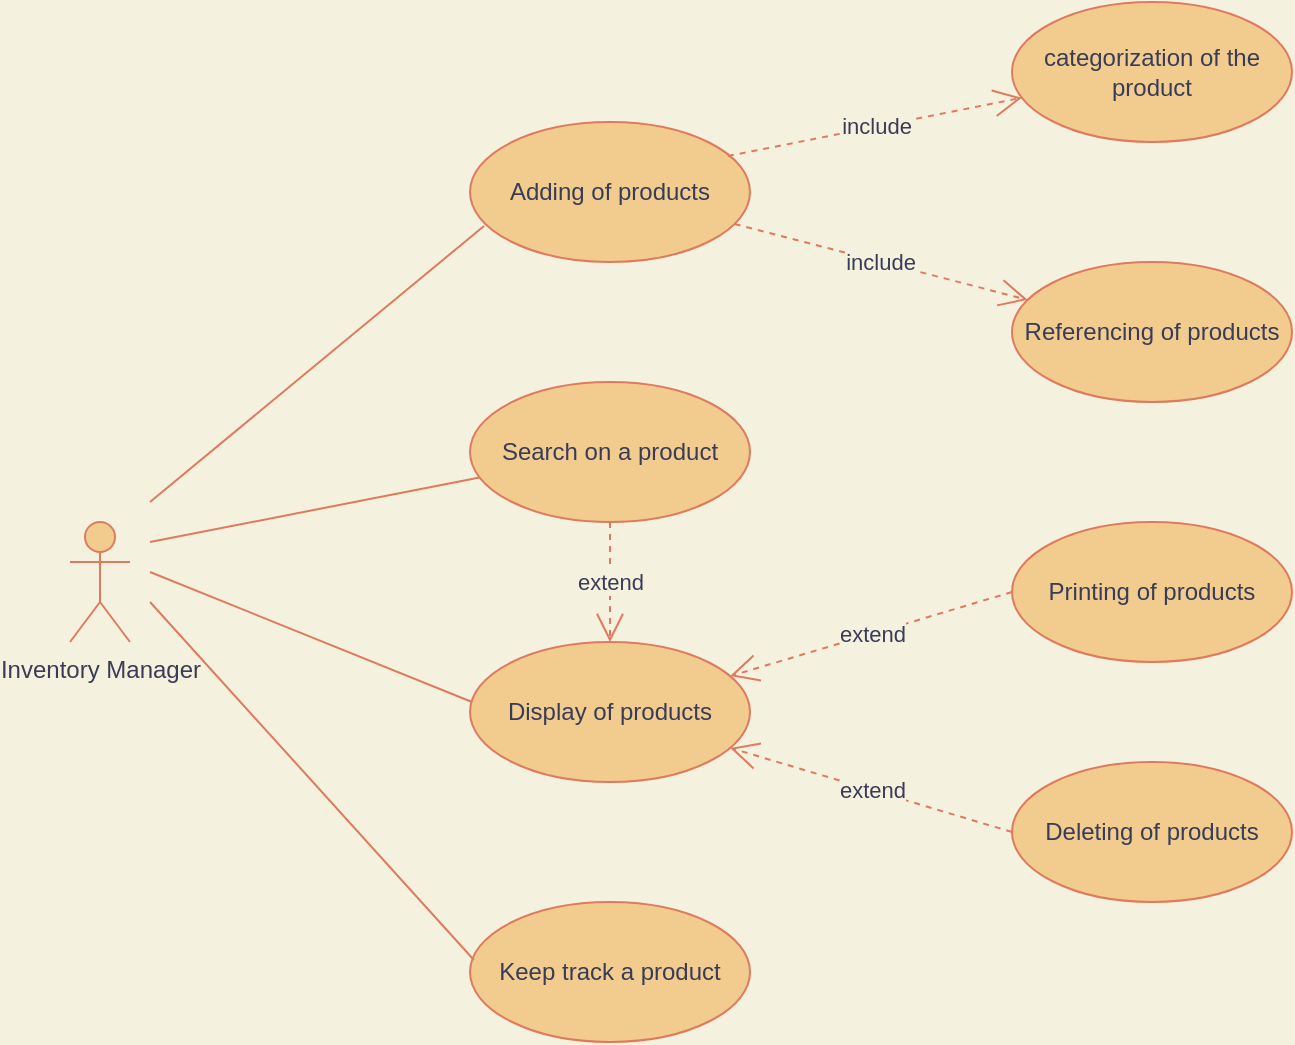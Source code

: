 <mxfile version="16.1.2" type="device" pages="3"><diagram id="FtNkM7_-wiNr7_fbTSz3" name="use case diagram"><mxGraphModel dx="868" dy="553" grid="1" gridSize="10" guides="1" tooltips="1" connect="1" arrows="1" fold="1" page="1" pageScale="1" pageWidth="827" pageHeight="1169" background="#F4F1DE" math="0" shadow="0"><root><mxCell id="0"/><mxCell id="1" parent="0"/><mxCell id="A4-r8GAzJxkTFu7cRiwr-1" value="Inventory Manager" style="shape=umlActor;verticalLabelPosition=bottom;verticalAlign=top;html=1;fillColor=#F2CC8F;strokeColor=#E07A5F;fontColor=#393C56;" parent="1" vertex="1"><mxGeometry x="108" y="585" width="30" height="60" as="geometry"/></mxCell><mxCell id="A4-r8GAzJxkTFu7cRiwr-2" value="Display of products" style="ellipse;whiteSpace=wrap;html=1;fillColor=#F2CC8F;strokeColor=#E07A5F;fontColor=#393C56;" parent="1" vertex="1"><mxGeometry x="308" y="645" width="140" height="70" as="geometry"/></mxCell><mxCell id="A4-r8GAzJxkTFu7cRiwr-3" value="Adding of products" style="ellipse;whiteSpace=wrap;html=1;fillColor=#F2CC8F;strokeColor=#E07A5F;fontColor=#393C56;" parent="1" vertex="1"><mxGeometry x="308" y="385" width="140" height="70" as="geometry"/></mxCell><mxCell id="A4-r8GAzJxkTFu7cRiwr-4" value="Printing of products" style="ellipse;whiteSpace=wrap;html=1;fillColor=#F2CC8F;strokeColor=#E07A5F;fontColor=#393C56;" parent="1" vertex="1"><mxGeometry x="579" y="585" width="140" height="70" as="geometry"/></mxCell><mxCell id="A4-r8GAzJxkTFu7cRiwr-5" value="Referencing of products" style="ellipse;whiteSpace=wrap;html=1;fillColor=#F2CC8F;strokeColor=#E07A5F;fontColor=#393C56;" parent="1" vertex="1"><mxGeometry x="579" y="455" width="140" height="70" as="geometry"/></mxCell><mxCell id="A4-r8GAzJxkTFu7cRiwr-6" value="Deleting of products" style="ellipse;whiteSpace=wrap;html=1;fillColor=#F2CC8F;strokeColor=#E07A5F;fontColor=#393C56;" parent="1" vertex="1"><mxGeometry x="579" y="705" width="140" height="70" as="geometry"/></mxCell><mxCell id="A4-r8GAzJxkTFu7cRiwr-7" value="" style="endArrow=none;html=1;rounded=0;labelBackgroundColor=#F4F1DE;strokeColor=#E07A5F;fontColor=#393C56;" parent="1" edge="1"><mxGeometry width="50" height="50" relative="1" as="geometry"><mxPoint x="148" y="610" as="sourcePoint"/><mxPoint x="309" y="675" as="targetPoint"/></mxGeometry></mxCell><mxCell id="A4-r8GAzJxkTFu7cRiwr-8" value="" style="endArrow=none;html=1;rounded=0;entryX=0.05;entryY=0.743;entryDx=0;entryDy=0;entryPerimeter=0;labelBackgroundColor=#F4F1DE;strokeColor=#E07A5F;fontColor=#393C56;" parent="1" target="A4-r8GAzJxkTFu7cRiwr-3" edge="1"><mxGeometry width="50" height="50" relative="1" as="geometry"><mxPoint x="148" y="575" as="sourcePoint"/><mxPoint x="198" y="585" as="targetPoint"/></mxGeometry></mxCell><mxCell id="A4-r8GAzJxkTFu7cRiwr-9" value="extend" style="endArrow=open;endSize=12;dashed=1;html=1;rounded=0;exitX=0;exitY=0.5;exitDx=0;exitDy=0;labelBackgroundColor=#F4F1DE;strokeColor=#E07A5F;fontColor=#393C56;" parent="1" source="A4-r8GAzJxkTFu7cRiwr-4" target="A4-r8GAzJxkTFu7cRiwr-2" edge="1"><mxGeometry width="160" relative="1" as="geometry"><mxPoint x="388" y="555" as="sourcePoint"/><mxPoint x="548" y="555" as="targetPoint"/></mxGeometry></mxCell><mxCell id="A4-r8GAzJxkTFu7cRiwr-10" value="extend" style="endArrow=open;endSize=12;dashed=1;html=1;rounded=0;exitX=0;exitY=0.5;exitDx=0;exitDy=0;labelBackgroundColor=#F4F1DE;strokeColor=#E07A5F;fontColor=#393C56;" parent="1" source="A4-r8GAzJxkTFu7cRiwr-6" target="A4-r8GAzJxkTFu7cRiwr-2" edge="1"><mxGeometry width="160" relative="1" as="geometry"><mxPoint x="388" y="555" as="sourcePoint"/><mxPoint x="548" y="555" as="targetPoint"/></mxGeometry></mxCell><mxCell id="A4-r8GAzJxkTFu7cRiwr-11" value="include" style="endArrow=open;endSize=12;dashed=1;html=1;rounded=0;labelBackgroundColor=#F4F1DE;strokeColor=#E07A5F;fontColor=#393C56;" parent="1" source="A4-r8GAzJxkTFu7cRiwr-3" target="A4-r8GAzJxkTFu7cRiwr-5" edge="1"><mxGeometry width="160" relative="1" as="geometry"><mxPoint x="388" y="555" as="sourcePoint"/><mxPoint x="548" y="555" as="targetPoint"/></mxGeometry></mxCell><mxCell id="A4-r8GAzJxkTFu7cRiwr-12" value="Keep track a product" style="ellipse;whiteSpace=wrap;html=1;fillColor=#F2CC8F;strokeColor=#E07A5F;fontColor=#393C56;" parent="1" vertex="1"><mxGeometry x="308" y="775" width="140" height="70" as="geometry"/></mxCell><mxCell id="A4-r8GAzJxkTFu7cRiwr-13" value="" style="endArrow=none;html=1;rounded=0;exitX=0.014;exitY=0.414;exitDx=0;exitDy=0;exitPerimeter=0;labelBackgroundColor=#F4F1DE;strokeColor=#E07A5F;fontColor=#393C56;" parent="1" source="A4-r8GAzJxkTFu7cRiwr-12" edge="1"><mxGeometry width="50" height="50" relative="1" as="geometry"><mxPoint x="448" y="835" as="sourcePoint"/><mxPoint x="148" y="625" as="targetPoint"/></mxGeometry></mxCell><mxCell id="A4-r8GAzJxkTFu7cRiwr-14" value="Search on a product" style="ellipse;whiteSpace=wrap;html=1;fillColor=#F2CC8F;strokeColor=#E07A5F;fontColor=#393C56;" parent="1" vertex="1"><mxGeometry x="308" y="515" width="140" height="70" as="geometry"/></mxCell><mxCell id="A4-r8GAzJxkTFu7cRiwr-15" value="" style="endArrow=none;html=1;rounded=0;labelBackgroundColor=#F4F1DE;strokeColor=#E07A5F;fontColor=#393C56;" parent="1" target="A4-r8GAzJxkTFu7cRiwr-14" edge="1"><mxGeometry width="50" height="50" relative="1" as="geometry"><mxPoint x="148" y="595" as="sourcePoint"/><mxPoint x="308" y="495" as="targetPoint"/></mxGeometry></mxCell><mxCell id="A4-r8GAzJxkTFu7cRiwr-16" value="categorization of the product" style="ellipse;whiteSpace=wrap;html=1;fillColor=#F2CC8F;strokeColor=#E07A5F;fontColor=#393C56;" parent="1" vertex="1"><mxGeometry x="579" y="325" width="140" height="70" as="geometry"/></mxCell><mxCell id="A4-r8GAzJxkTFu7cRiwr-17" value="include" style="endArrow=open;endSize=12;dashed=1;html=1;rounded=0;exitX=0.921;exitY=0.243;exitDx=0;exitDy=0;exitPerimeter=0;labelBackgroundColor=#F4F1DE;strokeColor=#E07A5F;fontColor=#393C56;" parent="1" source="A4-r8GAzJxkTFu7cRiwr-3" target="A4-r8GAzJxkTFu7cRiwr-16" edge="1"><mxGeometry width="160" relative="1" as="geometry"><mxPoint x="349" y="425" as="sourcePoint"/><mxPoint x="509" y="425" as="targetPoint"/></mxGeometry></mxCell><mxCell id="A4-r8GAzJxkTFu7cRiwr-18" value="extend" style="endArrow=open;endSize=12;dashed=1;html=1;rounded=0;exitX=0.5;exitY=1;exitDx=0;exitDy=0;entryX=0.5;entryY=0;entryDx=0;entryDy=0;labelBackgroundColor=#F4F1DE;strokeColor=#E07A5F;fontColor=#393C56;" parent="1" source="A4-r8GAzJxkTFu7cRiwr-14" target="A4-r8GAzJxkTFu7cRiwr-2" edge="1"><mxGeometry width="160" relative="1" as="geometry"><mxPoint x="339" y="575" as="sourcePoint"/><mxPoint x="469" y="605" as="targetPoint"/></mxGeometry></mxCell></root></mxGraphModel></diagram><diagram id="DI9ErbQKiFSH4gWKCkXB" name="class diagram"><mxGraphModel dx="868" dy="482" grid="1" gridSize="10" guides="1" tooltips="1" connect="1" arrows="1" fold="1" page="1" pageScale="1" pageWidth="827" pageHeight="1169" background="#F4F1DE" math="0" shadow="0"><root><mxCell id="Tb-ZMEnGI2CXpFGKXx5S-0"/><mxCell id="Tb-ZMEnGI2CXpFGKXx5S-1" parent="Tb-ZMEnGI2CXpFGKXx5S-0"/><mxCell id="Tb-ZMEnGI2CXpFGKXx5S-32" value="Manager" style="html=1;overflow=block;blockSpacing=1;swimlane;childLayout=stackLayout;horizontal=1;horizontalStack=0;resizeParent=1;resizeParentMax=0;resizeLast=0;collapsible=0;fontStyle=0;marginBottom=0;swimlaneFillColor=#ffffff;startSize=25;whiteSpace=wrap;fontSize=13;fontColor=#393C56;align=left;spacing=0;strokeOpacity=100;rounded=1;absoluteArcSize=1;arcSize=7.5;fillColor=#F2CC8F;strokeWidth=1.5;strokeColor=#E07A5F;" vertex="1" parent="Tb-ZMEnGI2CXpFGKXx5S-1"><mxGeometry x="60" y="120" width="270" height="217.25" as="geometry"/></mxCell><mxCell id="Tb-ZMEnGI2CXpFGKXx5S-33" value="Name:string&#10;" style="part=1;html=1;resizeHeight=0;strokeColor=none;fillColor=none;align=left;verticalAlign=middle;spacingLeft=4;spacingRight=4;overflow=hidden;rotatable=0;points=[[0,0.5],[1,0.5]];portConstraint=eastwest;swimlaneFillColor=#ffffff;strokeOpacity=100;whiteSpace=wrap;fontSize=13;fontColor=#393C56;" vertex="1" parent="Tb-ZMEnGI2CXpFGKXx5S-32"><mxGeometry y="25" width="270" height="87" as="geometry"/></mxCell><mxCell id="Tb-ZMEnGI2CXpFGKXx5S-34" value="" style="line;strokeWidth=1;fillColor=none;align=left;verticalAlign=middle;spacingTop=-1;spacingLeft=3;spacingRight=3;rotatable=0;labelPosition=right;points=[];portConstraint=eastwest;labelBackgroundColor=#F4F1DE;strokeColor=#E07A5F;fontColor=#393C56;" vertex="1" parent="Tb-ZMEnGI2CXpFGKXx5S-32"><mxGeometry y="112" width="270" height="8" as="geometry"/></mxCell><mxCell id="Tb-ZMEnGI2CXpFGKXx5S-35" value="&lt;div style=&quot;display: flex; justify-content: center; text-align: center; align-items: baseline; font-size: 0; line-height: 1.25;margin-top: -2px;&quot;&gt;&lt;span&gt;&lt;span style=&quot;font-size:14.3px;color:#000000;font-family: Arimo;&quot;&gt;Add a product&lt;/span&gt;&lt;span style=&quot;font-size:13px;color:#000000;&quot;&gt;()&#10;Register a product sold()&#10;Display a product()&#10;Search on a product()&#10;Keep track a product()&lt;/span&gt;&lt;/span&gt;&lt;/div&gt;" style="part=1;html=1;resizeHeight=0;strokeColor=none;fillColor=none;align=left;verticalAlign=middle;spacingLeft=4;spacingRight=4;overflow=hidden;rotatable=0;points=[[0,0.5],[1,0.5]];portConstraint=eastwest;swimlaneFillColor=#ffffff;strokeOpacity=100;whiteSpace=wrap;fontSize=14.3;fontFamily=Arimo;fontColor=#393C56;" vertex="1" parent="Tb-ZMEnGI2CXpFGKXx5S-32"><mxGeometry y="120" width="270" height="97.25" as="geometry"/></mxCell><mxCell id="Tb-ZMEnGI2CXpFGKXx5S-36" value="Product" style="html=1;overflow=block;blockSpacing=1;swimlane;childLayout=stackLayout;horizontal=1;horizontalStack=0;resizeParent=1;resizeParentMax=0;resizeLast=0;collapsible=0;fontStyle=0;marginBottom=0;swimlaneFillColor=#ffffff;startSize=25;whiteSpace=wrap;fontSize=13;fontColor=#393C56;align=left;spacing=0;strokeOpacity=100;rounded=1;absoluteArcSize=1;arcSize=7.5;fillColor=#F2CC8F;strokeWidth=1.5;strokeColor=#E07A5F;" vertex="1" parent="Tb-ZMEnGI2CXpFGKXx5S-1"><mxGeometry x="60" y="461" width="270" height="185.25" as="geometry"/></mxCell><mxCell id="Tb-ZMEnGI2CXpFGKXx5S-37" value="Reference:string&#10;Name:string&#10;Quantity:integer&#10;Prix:float" style="part=1;html=1;resizeHeight=0;strokeColor=none;fillColor=none;align=left;verticalAlign=middle;spacingLeft=4;spacingRight=4;overflow=hidden;rotatable=0;points=[[0,0.5],[1,0.5]];portConstraint=eastwest;swimlaneFillColor=#ffffff;strokeOpacity=100;whiteSpace=wrap;fontSize=13;fontColor=#393C56;" vertex="1" parent="Tb-ZMEnGI2CXpFGKXx5S-36"><mxGeometry y="25" width="270" height="71" as="geometry"/></mxCell><mxCell id="Tb-ZMEnGI2CXpFGKXx5S-38" value="" style="line;strokeWidth=1;fillColor=none;align=left;verticalAlign=middle;spacingTop=-1;spacingLeft=3;spacingRight=3;rotatable=0;labelPosition=right;points=[];portConstraint=eastwest;labelBackgroundColor=#F4F1DE;strokeColor=#E07A5F;fontColor=#393C56;" vertex="1" parent="Tb-ZMEnGI2CXpFGKXx5S-36"><mxGeometry y="96" width="270" height="8" as="geometry"/></mxCell><mxCell id="Tb-ZMEnGI2CXpFGKXx5S-39" value="" style="part=1;html=1;resizeHeight=0;strokeColor=none;fillColor=none;align=left;verticalAlign=middle;spacingLeft=4;spacingRight=4;overflow=hidden;rotatable=0;points=[[0,0.5],[1,0.5]];portConstraint=eastwest;swimlaneFillColor=#ffffff;strokeOpacity=100;whiteSpace=wrap;fontSize=13;fontColor=#393C56;" vertex="1" parent="Tb-ZMEnGI2CXpFGKXx5S-36"><mxGeometry y="104" width="270" height="81.25" as="geometry"/></mxCell><mxCell id="Tb-ZMEnGI2CXpFGKXx5S-40" value="Category" style="html=1;overflow=block;blockSpacing=1;swimlane;childLayout=stackLayout;horizontal=1;horizontalStack=0;resizeParent=1;resizeParentMax=0;resizeLast=0;collapsible=0;fontStyle=0;marginBottom=0;swimlaneFillColor=#ffffff;startSize=25;whiteSpace=wrap;fontSize=13;fontColor=#393C56;align=left;spacing=0;strokeOpacity=100;rounded=1;absoluteArcSize=1;arcSize=7.5;fillColor=#F2CC8F;strokeWidth=1.5;strokeColor=#E07A5F;" vertex="1" parent="Tb-ZMEnGI2CXpFGKXx5S-1"><mxGeometry x="540" y="468" width="270" height="153.25" as="geometry"/></mxCell><mxCell id="Tb-ZMEnGI2CXpFGKXx5S-41" value="Name:string&#10;" style="part=1;html=1;resizeHeight=0;strokeColor=none;fillColor=none;align=left;verticalAlign=middle;spacingLeft=4;spacingRight=4;overflow=hidden;rotatable=0;points=[[0,0.5],[1,0.5]];portConstraint=eastwest;swimlaneFillColor=#ffffff;strokeOpacity=100;whiteSpace=wrap;fontSize=13;fontColor=#393C56;" vertex="1" parent="Tb-ZMEnGI2CXpFGKXx5S-40"><mxGeometry y="25" width="270" height="54" as="geometry"/></mxCell><mxCell id="Tb-ZMEnGI2CXpFGKXx5S-42" value="" style="line;strokeWidth=1;fillColor=none;align=left;verticalAlign=middle;spacingTop=-1;spacingLeft=3;spacingRight=3;rotatable=0;labelPosition=right;points=[];portConstraint=eastwest;labelBackgroundColor=#F4F1DE;strokeColor=#E07A5F;fontColor=#393C56;" vertex="1" parent="Tb-ZMEnGI2CXpFGKXx5S-40"><mxGeometry y="79" width="270" height="8" as="geometry"/></mxCell><mxCell id="Tb-ZMEnGI2CXpFGKXx5S-43" value="" style="part=1;html=1;resizeHeight=0;strokeColor=none;fillColor=none;align=left;verticalAlign=middle;spacingLeft=4;spacingRight=4;overflow=hidden;rotatable=0;points=[[0,0.5],[1,0.5]];portConstraint=eastwest;swimlaneFillColor=#ffffff;strokeOpacity=100;whiteSpace=wrap;fontSize=13;fontColor=#393C56;" vertex="1" parent="Tb-ZMEnGI2CXpFGKXx5S-40"><mxGeometry y="87" width="270" height="66.25" as="geometry"/></mxCell><UserObject label="1..1" lucidchartObjectId=".3KIvyvBFkUi" id="Tb-ZMEnGI2CXpFGKXx5S-45"><mxCell style="html=1;overflow=block;blockSpacing=1;whiteSpace=wrap;fontSize=13;fontColor=#393C56;spacing=0;strokeOpacity=0;fillOpacity=0;rounded=1;absoluteArcSize=1;arcSize=7.5;fillColor=#F2CC8F;strokeWidth=1.5;strokeColor=#E07A5F;" vertex="1" parent="Tb-ZMEnGI2CXpFGKXx5S-1"><mxGeometry x="264" y="492" width="180" height="45" as="geometry"/></mxCell></UserObject><UserObject label="0..*" lucidchartObjectId="s4KIPL4DjG-M" id="Tb-ZMEnGI2CXpFGKXx5S-46"><mxCell style="html=1;overflow=block;blockSpacing=1;whiteSpace=wrap;fontSize=13;fontColor=#393C56;spacing=0;strokeOpacity=0;fillOpacity=0;rounded=1;absoluteArcSize=1;arcSize=7.5;fillColor=#F2CC8F;strokeWidth=1.5;strokeColor=#E07A5F;" vertex="1" parent="Tb-ZMEnGI2CXpFGKXx5S-1"><mxGeometry x="420" y="492" width="180" height="45" as="geometry"/></mxCell></UserObject><mxCell id="WlMRYdFwsyH4uAuYnj08-0" value="" style="endArrow=none;html=1;rounded=1;sketch=0;fontColor=#393C56;strokeColor=#E07A5F;fillColor=#F2CC8F;curved=0;exitX=0.996;exitY=0.93;exitDx=0;exitDy=0;exitPerimeter=0;labelBackgroundColor=#F4F1DE;" edge="1" parent="Tb-ZMEnGI2CXpFGKXx5S-1"><mxGeometry width="50" height="50" relative="1" as="geometry"><mxPoint x="328.92" y="535.03" as="sourcePoint"/><mxPoint x="540" y="535" as="targetPoint"/></mxGeometry></mxCell><mxCell id="kqJgFl6lscTyPOJ67j9P-0" value="" style="endArrow=none;html=1;rounded=1;sketch=0;fontColor=#393C56;strokeColor=#E07A5F;fillColor=#F2CC8F;curved=0;" edge="1" parent="Tb-ZMEnGI2CXpFGKXx5S-1" source="Tb-ZMEnGI2CXpFGKXx5S-36" target="Tb-ZMEnGI2CXpFGKXx5S-35"><mxGeometry width="50" height="50" relative="1" as="geometry"><mxPoint x="190" y="430" as="sourcePoint"/><mxPoint x="240" y="380" as="targetPoint"/></mxGeometry></mxCell><UserObject label="0..*" lucidchartObjectId="s4KIPL4DjG-M" id="kqJgFl6lscTyPOJ67j9P-3"><mxCell style="html=1;overflow=block;blockSpacing=1;whiteSpace=wrap;fontSize=13;fontColor=#393C56;spacing=0;strokeOpacity=0;fillOpacity=0;rounded=1;absoluteArcSize=1;arcSize=7.5;fillColor=#F2CC8F;strokeWidth=1.5;strokeColor=#E07A5F;" vertex="1" parent="Tb-ZMEnGI2CXpFGKXx5S-1"><mxGeometry x="270" y="150" width="180" height="45" as="geometry"/></mxCell></UserObject><UserObject label="0..*" lucidchartObjectId="s4KIPL4DjG-M" id="kqJgFl6lscTyPOJ67j9P-4"><mxCell style="html=1;overflow=block;blockSpacing=1;whiteSpace=wrap;fontSize=13;fontColor=#393C56;spacing=0;strokeOpacity=0;fillOpacity=0;rounded=1;absoluteArcSize=1;arcSize=7.5;fillColor=#F2CC8F;strokeWidth=1.5;strokeColor=#E07A5F;" vertex="1" parent="Tb-ZMEnGI2CXpFGKXx5S-1"><mxGeometry x="130" y="330" width="180" height="45" as="geometry"/></mxCell></UserObject><UserObject label="1..1" lucidchartObjectId=".3KIvyvBFkUi" id="kqJgFl6lscTyPOJ67j9P-6"><mxCell style="html=1;overflow=block;blockSpacing=1;whiteSpace=wrap;fontSize=13;fontColor=#393C56;spacing=0;strokeOpacity=0;fillOpacity=0;rounded=1;absoluteArcSize=1;arcSize=7.5;fillColor=#F2CC8F;strokeWidth=1.5;strokeColor=#E07A5F;" vertex="1" parent="Tb-ZMEnGI2CXpFGKXx5S-1"><mxGeometry x="130" y="416" width="180" height="45" as="geometry"/></mxCell></UserObject><UserObject label="1..1" lucidchartObjectId=".3KIvyvBFkUi" id="kqJgFl6lscTyPOJ67j9P-7"><mxCell style="html=1;overflow=block;blockSpacing=1;whiteSpace=wrap;fontSize=13;fontColor=#393C56;spacing=0;strokeOpacity=0;fillOpacity=0;rounded=1;absoluteArcSize=1;arcSize=7.5;fillColor=#F2CC8F;strokeWidth=1.5;strokeColor=#E07A5F;" vertex="1" parent="Tb-ZMEnGI2CXpFGKXx5S-1"><mxGeometry x="610" y="423" width="180" height="45" as="geometry"/></mxCell></UserObject><mxCell id="kqJgFl6lscTyPOJ67j9P-8" value="" style="endArrow=none;html=1;rounded=1;sketch=0;fontColor=#393C56;strokeColor=#E07A5F;fillColor=#F2CC8F;curved=0;exitX=1;exitY=0.5;exitDx=0;exitDy=0;entryX=0.478;entryY=-0.007;entryDx=0;entryDy=0;entryPerimeter=0;" edge="1" parent="Tb-ZMEnGI2CXpFGKXx5S-1" source="Tb-ZMEnGI2CXpFGKXx5S-33" target="Tb-ZMEnGI2CXpFGKXx5S-40"><mxGeometry width="50" height="50" relative="1" as="geometry"><mxPoint x="370" y="350" as="sourcePoint"/><mxPoint x="420" y="300" as="targetPoint"/><Array as="points"><mxPoint x="669" y="189"/></Array></mxGeometry></mxCell></root></mxGraphModel></diagram><diagram id="VD57hULGppqGg2oktixX" name="sequence diagram"><mxGraphModel dx="868" dy="553" grid="1" gridSize="10" guides="1" tooltips="1" connect="1" arrows="1" fold="1" page="1" pageScale="1" pageWidth="827" pageHeight="1169" background="#F4F1DE" math="0" shadow="0"><root><mxCell id="c4d7ArULwu46ax03Jd7u-0"/><mxCell id="c4d7ArULwu46ax03Jd7u-1" parent="c4d7ArULwu46ax03Jd7u-0"/><mxCell id="c4d7ArULwu46ax03Jd7u-2" value="Database" style="shape=umlLifeline;perimeter=lifelinePerimeter;container=1;collapsible=0;recursiveResize=0;rounded=0;shadow=0;strokeWidth=1;fillColor=#F2CC8F;strokeColor=#E07A5F;fontColor=#393C56;" parent="c4d7ArULwu46ax03Jd7u-1" vertex="1"><mxGeometry x="660" y="143" width="100" height="2437" as="geometry"/></mxCell><mxCell id="c4d7ArULwu46ax03Jd7u-3" value="Check existence" style="edgeStyle=orthogonalEdgeStyle;html=1;align=left;spacingLeft=2;endArrow=block;rounded=0;entryX=1;entryY=0;labelBackgroundColor=#F4F1DE;strokeColor=#E07A5F;fontColor=#393C56;" parent="c4d7ArULwu46ax03Jd7u-2" edge="1"><mxGeometry relative="1" as="geometry"><mxPoint x="50" y="232" as="sourcePoint"/><Array as="points"><mxPoint x="80" y="232"/></Array><mxPoint x="55" y="252" as="targetPoint"/></mxGeometry></mxCell><mxCell id="c4d7ArULwu46ax03Jd7u-4" value="" style="html=1;points=[];perimeter=orthogonalPerimeter;fillColor=#F2CC8F;strokeColor=#E07A5F;fontColor=#393C56;" parent="c4d7ArULwu46ax03Jd7u-2" vertex="1"><mxGeometry x="45" y="217" width="10" height="277" as="geometry"/></mxCell><mxCell id="c4d7ArULwu46ax03Jd7u-5" value="Search" style="edgeStyle=orthogonalEdgeStyle;html=1;align=left;spacingLeft=2;endArrow=block;rounded=0;entryX=1;entryY=0;labelBackgroundColor=#F4F1DE;strokeColor=#E07A5F;fontColor=#393C56;" parent="c4d7ArULwu46ax03Jd7u-2" edge="1"><mxGeometry relative="1" as="geometry"><mxPoint x="50" y="889" as="sourcePoint"/><Array as="points"><mxPoint x="80" y="889"/></Array><mxPoint x="55" y="909" as="targetPoint"/></mxGeometry></mxCell><mxCell id="c4d7ArULwu46ax03Jd7u-6" value="" style="edgeStyle=orthogonalEdgeStyle;rounded=0;orthogonalLoop=1;jettySize=auto;html=1;labelBackgroundColor=#F4F1DE;strokeColor=#E07A5F;fontColor=#393C56;" parent="c4d7ArULwu46ax03Jd7u-1" source="c4d7ArULwu46ax03Jd7u-7" target="c4d7ArULwu46ax03Jd7u-17" edge="1"><mxGeometry relative="1" as="geometry"/></mxCell><mxCell id="c4d7ArULwu46ax03Jd7u-7" value="Manager" style="shape=umlActor;verticalLabelPosition=bottom;verticalAlign=top;html=1;outlineConnect=0;fillColor=#F2CC8F;strokeColor=#E07A5F;fontColor=#393C56;" parent="c4d7ArULwu46ax03Jd7u-1" vertex="1"><mxGeometry x="30" y="113" width="30" height="60" as="geometry"/></mxCell><mxCell id="c4d7ArULwu46ax03Jd7u-8" value="System" style="shape=umlLifeline;perimeter=lifelinePerimeter;container=1;collapsible=0;recursiveResize=0;rounded=0;shadow=0;strokeWidth=1;fillColor=#F2CC8F;strokeColor=#E07A5F;fontColor=#393C56;" parent="c4d7ArULwu46ax03Jd7u-1" vertex="1"><mxGeometry x="310" y="143" width="100" height="2437" as="geometry"/></mxCell><mxCell id="c4d7ArULwu46ax03Jd7u-9" value="" style="html=1;points=[];perimeter=orthogonalPerimeter;fillColor=#F2CC8F;strokeColor=#E07A5F;fontColor=#393C56;" parent="c4d7ArULwu46ax03Jd7u-8" vertex="1"><mxGeometry x="44.5" y="111" width="10" height="412" as="geometry"/></mxCell><mxCell id="c4d7ArULwu46ax03Jd7u-10" value="Send product reference" style="html=1;verticalAlign=bottom;endArrow=block;rounded=0;labelBackgroundColor=#F4F1DE;strokeColor=#E07A5F;fontColor=#393C56;" parent="c4d7ArULwu46ax03Jd7u-8" edge="1"><mxGeometry width="80" relative="1" as="geometry"><mxPoint x="55" y="859" as="sourcePoint"/><mxPoint x="395" y="859" as="targetPoint"/></mxGeometry></mxCell><mxCell id="c4d7ArULwu46ax03Jd7u-11" value="" style="endArrow=none;dashed=1;html=1;rounded=0;startArrow=none;labelBackgroundColor=#F4F1DE;strokeColor=#E07A5F;fontColor=#393C56;" parent="c4d7ArULwu46ax03Jd7u-1" source="c4d7ArULwu46ax03Jd7u-17" target="c4d7ArULwu46ax03Jd7u-7" edge="1"><mxGeometry width="50" height="50" relative="1" as="geometry"><mxPoint x="45" y="1295" as="sourcePoint"/><mxPoint x="140" y="373" as="targetPoint"/></mxGeometry></mxCell><mxCell id="c4d7ArULwu46ax03Jd7u-12" value="Open the system" style="html=1;verticalAlign=bottom;endArrow=block;rounded=0;entryX=-0.15;entryY=0.002;entryDx=0;entryDy=0;entryPerimeter=0;labelBackgroundColor=#F4F1DE;strokeColor=#E07A5F;fontColor=#393C56;" parent="c4d7ArULwu46ax03Jd7u-1" target="c4d7ArULwu46ax03Jd7u-9" edge="1"><mxGeometry width="80" relative="1" as="geometry"><mxPoint x="50" y="256" as="sourcePoint"/><mxPoint x="350" y="256" as="targetPoint"/></mxGeometry></mxCell><mxCell id="c4d7ArULwu46ax03Jd7u-13" value="Send product data" style="verticalAlign=bottom;endArrow=block;entryX=0;entryY=0;shadow=0;strokeWidth=1;labelBackgroundColor=#F4F1DE;strokeColor=#E07A5F;fontColor=#393C56;" parent="c4d7ArULwu46ax03Jd7u-1" edge="1"><mxGeometry relative="1" as="geometry"><mxPoint x="365" y="359.0" as="sourcePoint"/><mxPoint x="705" y="359.0" as="targetPoint"/></mxGeometry></mxCell><mxCell id="c4d7ArULwu46ax03Jd7u-14" value="Display form" style="html=1;verticalAlign=bottom;endArrow=open;dashed=1;endSize=8;rounded=0;labelBackgroundColor=#F4F1DE;strokeColor=#E07A5F;fontColor=#393C56;" parent="c4d7ArULwu46ax03Jd7u-1" source="c4d7ArULwu46ax03Jd7u-9" edge="1"><mxGeometry relative="1" as="geometry"><mxPoint x="359.5" y="294" as="sourcePoint"/><mxPoint x="50" y="294" as="targetPoint"/></mxGeometry></mxCell><mxCell id="c4d7ArULwu46ax03Jd7u-15" value="Register" style="html=1;verticalAlign=bottom;endArrow=block;rounded=0;exitX=1.3;exitY=0.207;exitDx=0;exitDy=0;exitPerimeter=0;entryX=-0.15;entryY=0.184;entryDx=0;entryDy=0;entryPerimeter=0;labelBackgroundColor=#F4F1DE;strokeColor=#E07A5F;fontColor=#393C56;" parent="c4d7ArULwu46ax03Jd7u-1" target="c4d7ArULwu46ax03Jd7u-9" edge="1"><mxGeometry width="80" relative="1" as="geometry"><mxPoint x="51" y="331.22" as="sourcePoint"/><mxPoint x="352" y="331" as="targetPoint"/></mxGeometry></mxCell><mxCell id="c4d7ArULwu46ax03Jd7u-16" value="" style="endArrow=none;dashed=1;html=1;rounded=0;entryX=0.999;entryY=0.695;entryDx=0;entryDy=0;entryPerimeter=0;exitX=0.003;exitY=0.705;exitDx=0;exitDy=0;exitPerimeter=0;labelBackgroundColor=#F4F1DE;strokeColor=#E07A5F;fontColor=#393C56;" parent="c4d7ArULwu46ax03Jd7u-1" edge="1"><mxGeometry width="50" height="50" relative="1" as="geometry"><mxPoint x="22.13" y="541.35" as="sourcePoint"/><mxPoint x="729.29" y="538.65" as="targetPoint"/></mxGeometry></mxCell><mxCell id="c4d7ArULwu46ax03Jd7u-17" value="" style="html=1;points=[];perimeter=orthogonalPerimeter;fillColor=#F2CC8F;strokeColor=#E07A5F;fontColor=#393C56;" parent="c4d7ArULwu46ax03Jd7u-1" vertex="1"><mxGeometry x="40" y="236" width="10" height="460" as="geometry"/></mxCell><mxCell id="c4d7ArULwu46ax03Jd7u-18" value="" style="endArrow=none;dashed=1;html=1;rounded=0;labelBackgroundColor=#F4F1DE;strokeColor=#E07A5F;fontColor=#393C56;" parent="c4d7ArULwu46ax03Jd7u-1" target="c4d7ArULwu46ax03Jd7u-17" edge="1"><mxGeometry width="50" height="50" relative="1" as="geometry"><mxPoint x="45" y="2578" as="sourcePoint"/><mxPoint x="45" y="173" as="targetPoint"/></mxGeometry></mxCell><mxCell id="c4d7ArULwu46ax03Jd7u-19" value="Alt" style="shape=umlFrame;whiteSpace=wrap;html=1;fillColor=#F2CC8F;strokeColor=#E07A5F;fontColor=#393C56;" parent="c4d7ArULwu46ax03Jd7u-1" vertex="1"><mxGeometry x="21" y="408" width="710" height="270" as="geometry"/></mxCell><mxCell id="c4d7ArULwu46ax03Jd7u-20" value="Product exists" style="html=1;verticalAlign=bottom;endArrow=block;rounded=0;exitX=0.972;exitY=0.25;exitDx=0;exitDy=0;exitPerimeter=0;labelBackgroundColor=#F4F1DE;strokeColor=#E07A5F;fontColor=#393C56;" parent="c4d7ArULwu46ax03Jd7u-1" edge="1"><mxGeometry width="80" relative="1" as="geometry"><mxPoint x="705.12" y="456" as="sourcePoint"/><mxPoint x="365" y="456" as="targetPoint"/></mxGeometry></mxCell><mxCell id="c4d7ArULwu46ax03Jd7u-21" value="Update" style="html=1;verticalAlign=bottom;endArrow=block;rounded=0;labelBackgroundColor=#F4F1DE;strokeColor=#E07A5F;fontColor=#393C56;" parent="c4d7ArULwu46ax03Jd7u-1" edge="1"><mxGeometry width="80" relative="1" as="geometry"><mxPoint x="365" y="505" as="sourcePoint"/><mxPoint x="704" y="505" as="targetPoint"/></mxGeometry></mxCell><mxCell id="c4d7ArULwu46ax03Jd7u-22" value="Well registered" style="html=1;verticalAlign=bottom;endArrow=open;dashed=1;endSize=8;rounded=0;entryX=0.042;entryY=0.444;entryDx=0;entryDy=0;entryPerimeter=0;labelBackgroundColor=#F4F1DE;strokeColor=#E07A5F;fontColor=#393C56;" parent="c4d7ArULwu46ax03Jd7u-1" edge="1"><mxGeometry relative="1" as="geometry"><mxPoint x="350" y="536" as="sourcePoint"/><mxPoint x="50.82" y="535.88" as="targetPoint"/></mxGeometry></mxCell><mxCell id="c4d7ArULwu46ax03Jd7u-23" value="Product not exists" style="html=1;verticalAlign=bottom;endArrow=block;rounded=0;exitX=0.972;exitY=0.25;exitDx=0;exitDy=0;exitPerimeter=0;labelBackgroundColor=#F4F1DE;strokeColor=#E07A5F;fontColor=#393C56;" parent="c4d7ArULwu46ax03Jd7u-1" edge="1"><mxGeometry width="80" relative="1" as="geometry"><mxPoint x="705.12" y="594" as="sourcePoint"/><mxPoint x="364" y="594" as="targetPoint"/></mxGeometry></mxCell><mxCell id="c4d7ArULwu46ax03Jd7u-24" value="Update" style="html=1;verticalAlign=bottom;endArrow=block;rounded=0;labelBackgroundColor=#F4F1DE;strokeColor=#E07A5F;fontColor=#393C56;" parent="c4d7ArULwu46ax03Jd7u-1" edge="1"><mxGeometry width="80" relative="1" as="geometry"><mxPoint x="367" y="638" as="sourcePoint"/><mxPoint x="705" y="638" as="targetPoint"/></mxGeometry></mxCell><mxCell id="c4d7ArULwu46ax03Jd7u-25" value="Well registered" style="html=1;verticalAlign=bottom;endArrow=open;dashed=1;endSize=8;rounded=0;entryX=0.042;entryY=0.444;entryDx=0;entryDy=0;entryPerimeter=0;labelBackgroundColor=#F4F1DE;strokeColor=#E07A5F;fontColor=#393C56;" parent="c4d7ArULwu46ax03Jd7u-1" edge="1"><mxGeometry relative="1" as="geometry"><mxPoint x="359" y="667" as="sourcePoint"/><mxPoint x="48.82" y="666.88" as="targetPoint"/></mxGeometry></mxCell><mxCell id="c4d7ArULwu46ax03Jd7u-26" value="Request search on a product" style="html=1;verticalAlign=bottom;endArrow=block;rounded=0;labelBackgroundColor=#F4F1DE;strokeColor=#E07A5F;fontColor=#393C56;" parent="c4d7ArULwu46ax03Jd7u-1" edge="1"><mxGeometry width="80" relative="1" as="geometry"><mxPoint x="50" y="882" as="sourcePoint"/><mxPoint x="355" y="882" as="targetPoint"/></mxGeometry></mxCell><mxCell id="c4d7ArULwu46ax03Jd7u-27" value="Display search bar" style="html=1;verticalAlign=bottom;endArrow=open;dashed=1;endSize=8;rounded=0;labelBackgroundColor=#F4F1DE;strokeColor=#E07A5F;fontColor=#393C56;" parent="c4d7ArULwu46ax03Jd7u-1" edge="1"><mxGeometry relative="1" as="geometry"><mxPoint x="355" y="922" as="sourcePoint"/><mxPoint x="48" y="922" as="targetPoint"/></mxGeometry></mxCell><mxCell id="c4d7ArULwu46ax03Jd7u-28" value="Add product reference" style="html=1;verticalAlign=bottom;endArrow=block;rounded=0;labelBackgroundColor=#F4F1DE;strokeColor=#E07A5F;fontColor=#393C56;" parent="c4d7ArULwu46ax03Jd7u-1" edge="1"><mxGeometry width="80" relative="1" as="geometry"><mxPoint x="50" y="962" as="sourcePoint"/><mxPoint x="355" y="962" as="targetPoint"/></mxGeometry></mxCell><mxCell id="c4d7ArULwu46ax03Jd7u-29" value="" style="html=1;points=[];perimeter=orthogonalPerimeter;fillColor=#F2CC8F;strokeColor=#E07A5F;fontColor=#393C56;" parent="c4d7ArULwu46ax03Jd7u-1" vertex="1"><mxGeometry x="38" y="872" width="10" height="420" as="geometry"/></mxCell><mxCell id="c4d7ArULwu46ax03Jd7u-30" value="" style="html=1;points=[];perimeter=orthogonalPerimeter;fillColor=#F2CC8F;strokeColor=#E07A5F;fontColor=#393C56;" parent="c4d7ArULwu46ax03Jd7u-1" vertex="1"><mxGeometry x="355" y="883" width="10" height="359" as="geometry"/></mxCell><mxCell id="c4d7ArULwu46ax03Jd7u-31" value="" style="html=1;points=[];perimeter=orthogonalPerimeter;fillColor=#F2CC8F;strokeColor=#E07A5F;fontColor=#393C56;" parent="c4d7ArULwu46ax03Jd7u-1" vertex="1"><mxGeometry x="705" y="1003" width="10" height="209" as="geometry"/></mxCell><mxCell id="c4d7ArULwu46ax03Jd7u-32" value="Alt" style="shape=umlFrame;whiteSpace=wrap;html=1;fillColor=#F2CC8F;strokeColor=#E07A5F;fontColor=#393C56;" parent="c4d7ArULwu46ax03Jd7u-1" vertex="1"><mxGeometry x="20" y="1083" width="710" height="200" as="geometry"/></mxCell><mxCell id="c4d7ArULwu46ax03Jd7u-33" value="Product exists" style="html=1;verticalAlign=bottom;endArrow=block;rounded=0;exitX=0.972;exitY=0.145;exitDx=0;exitDy=0;exitPerimeter=0;labelBackgroundColor=#F4F1DE;strokeColor=#E07A5F;fontColor=#393C56;" parent="c4d7ArULwu46ax03Jd7u-1" edge="1"><mxGeometry width="80" relative="1" as="geometry"><mxPoint x="705.12" y="1112" as="sourcePoint"/><mxPoint x="365" y="1112" as="targetPoint"/></mxGeometry></mxCell><mxCell id="c4d7ArULwu46ax03Jd7u-34" value="Display product data" style="html=1;verticalAlign=bottom;endArrow=open;dashed=1;endSize=8;rounded=0;labelBackgroundColor=#F4F1DE;strokeColor=#E07A5F;fontColor=#393C56;" parent="c4d7ArULwu46ax03Jd7u-1" edge="1"><mxGeometry relative="1" as="geometry"><mxPoint x="352" y="1152" as="sourcePoint"/><mxPoint x="50" y="1152" as="targetPoint"/></mxGeometry></mxCell><mxCell id="c4d7ArULwu46ax03Jd7u-35" value="" style="endArrow=none;dashed=1;html=1;rounded=0;entryX=1;entryY=0.5;entryDx=0;entryDy=0;entryPerimeter=0;labelBackgroundColor=#F4F1DE;strokeColor=#E07A5F;fontColor=#393C56;" parent="c4d7ArULwu46ax03Jd7u-1" target="c4d7ArULwu46ax03Jd7u-32" edge="1"><mxGeometry width="50" height="50" relative="1" as="geometry"><mxPoint x="20" y="1183" as="sourcePoint"/><mxPoint x="250" y="1222" as="targetPoint"/></mxGeometry></mxCell><mxCell id="c4d7ArULwu46ax03Jd7u-36" value="Product not exists" style="html=1;verticalAlign=bottom;endArrow=block;rounded=0;exitX=0.972;exitY=0.145;exitDx=0;exitDy=0;exitPerimeter=0;labelBackgroundColor=#F4F1DE;strokeColor=#E07A5F;fontColor=#393C56;" parent="c4d7ArULwu46ax03Jd7u-1" edge="1"><mxGeometry width="80" relative="1" as="geometry"><mxPoint x="705" y="1211" as="sourcePoint"/><mxPoint x="364.88" y="1211" as="targetPoint"/></mxGeometry></mxCell><mxCell id="c4d7ArULwu46ax03Jd7u-37" value="Product not found" style="html=1;verticalAlign=bottom;endArrow=open;dashed=1;endSize=8;rounded=0;labelBackgroundColor=#F4F1DE;strokeColor=#E07A5F;fontColor=#393C56;" parent="c4d7ArULwu46ax03Jd7u-1" edge="1"><mxGeometry relative="1" as="geometry"><mxPoint x="351" y="1241" as="sourcePoint"/><mxPoint x="49" y="1241" as="targetPoint"/></mxGeometry></mxCell><mxCell id="c4d7ArULwu46ax03Jd7u-38" value="Request display a product" style="html=1;verticalAlign=bottom;endArrow=block;rounded=0;entryX=-0.1;entryY=0;entryDx=0;entryDy=0;entryPerimeter=0;labelBackgroundColor=#F4F1DE;strokeColor=#E07A5F;fontColor=#393C56;" parent="c4d7ArULwu46ax03Jd7u-1" target="c4d7ArULwu46ax03Jd7u-40" edge="1"><mxGeometry width="80" relative="1" as="geometry"><mxPoint x="50" y="1468" as="sourcePoint"/><mxPoint x="359.5" y="1468" as="targetPoint"/></mxGeometry></mxCell><mxCell id="c4d7ArULwu46ax03Jd7u-39" value="" style="html=1;points=[];perimeter=orthogonalPerimeter;fillColor=#F2CC8F;strokeColor=#E07A5F;fontColor=#393C56;" parent="c4d7ArULwu46ax03Jd7u-1" vertex="1"><mxGeometry x="39" y="1457" width="10" height="407" as="geometry"/></mxCell><mxCell id="c4d7ArULwu46ax03Jd7u-40" value="" style="html=1;points=[];perimeter=orthogonalPerimeter;fillColor=#F2CC8F;strokeColor=#E07A5F;fontColor=#393C56;" parent="c4d7ArULwu46ax03Jd7u-1" vertex="1"><mxGeometry x="356" y="1468" width="10" height="344" as="geometry"/></mxCell><mxCell id="c4d7ArULwu46ax03Jd7u-41" value="Send product reference" style="html=1;verticalAlign=bottom;endArrow=block;rounded=0;labelBackgroundColor=#F4F1DE;strokeColor=#E07A5F;fontColor=#393C56;" parent="c4d7ArULwu46ax03Jd7u-1" edge="1"><mxGeometry width="80" relative="1" as="geometry"><mxPoint x="367" y="1571" as="sourcePoint"/><mxPoint x="707" y="1571" as="targetPoint"/></mxGeometry></mxCell><mxCell id="c4d7ArULwu46ax03Jd7u-42" value="Search" style="edgeStyle=orthogonalEdgeStyle;html=1;align=left;spacingLeft=2;endArrow=block;rounded=0;entryX=1;entryY=0;labelBackgroundColor=#F4F1DE;strokeColor=#E07A5F;fontColor=#393C56;" parent="c4d7ArULwu46ax03Jd7u-1" edge="1"><mxGeometry relative="1" as="geometry"><mxPoint x="709" y="1602" as="sourcePoint"/><Array as="points"><mxPoint x="739" y="1602"/></Array><mxPoint x="714" y="1622" as="targetPoint"/></mxGeometry></mxCell><mxCell id="c4d7ArULwu46ax03Jd7u-43" value="Display search bar" style="html=1;verticalAlign=bottom;endArrow=open;dashed=1;endSize=8;rounded=0;labelBackgroundColor=#F4F1DE;strokeColor=#E07A5F;fontColor=#393C56;" parent="c4d7ArULwu46ax03Jd7u-1" edge="1"><mxGeometry relative="1" as="geometry"><mxPoint x="354" y="1508" as="sourcePoint"/><mxPoint x="47" y="1508" as="targetPoint"/></mxGeometry></mxCell><mxCell id="c4d7ArULwu46ax03Jd7u-44" value="Add product reference" style="html=1;verticalAlign=bottom;endArrow=block;rounded=0;labelBackgroundColor=#F4F1DE;strokeColor=#E07A5F;fontColor=#393C56;" parent="c4d7ArULwu46ax03Jd7u-1" edge="1"><mxGeometry width="80" relative="1" as="geometry"><mxPoint x="49" y="1548" as="sourcePoint"/><mxPoint x="354" y="1548" as="targetPoint"/></mxGeometry></mxCell><mxCell id="c4d7ArULwu46ax03Jd7u-45" value="Alt" style="shape=umlFrame;whiteSpace=wrap;html=1;fillColor=#F2CC8F;strokeColor=#E07A5F;fontColor=#393C56;" parent="c4d7ArULwu46ax03Jd7u-1" vertex="1"><mxGeometry x="19" y="1653" width="710" height="200" as="geometry"/></mxCell><mxCell id="c4d7ArULwu46ax03Jd7u-46" value="Product exists" style="html=1;verticalAlign=bottom;endArrow=block;rounded=0;exitX=0.972;exitY=0.145;exitDx=0;exitDy=0;exitPerimeter=0;labelBackgroundColor=#F4F1DE;strokeColor=#E07A5F;fontColor=#393C56;" parent="c4d7ArULwu46ax03Jd7u-1" edge="1"><mxGeometry width="80" relative="1" as="geometry"><mxPoint x="704.12" y="1682" as="sourcePoint"/><mxPoint x="364" y="1682" as="targetPoint"/></mxGeometry></mxCell><mxCell id="c4d7ArULwu46ax03Jd7u-47" value="Display product data" style="html=1;verticalAlign=bottom;endArrow=open;dashed=1;endSize=8;rounded=0;labelBackgroundColor=#F4F1DE;strokeColor=#E07A5F;fontColor=#393C56;" parent="c4d7ArULwu46ax03Jd7u-1" edge="1"><mxGeometry relative="1" as="geometry"><mxPoint x="351" y="1722" as="sourcePoint"/><mxPoint x="49" y="1722" as="targetPoint"/></mxGeometry></mxCell><mxCell id="c4d7ArULwu46ax03Jd7u-48" value="" style="endArrow=none;dashed=1;html=1;rounded=0;entryX=1;entryY=0.5;entryDx=0;entryDy=0;entryPerimeter=0;labelBackgroundColor=#F4F1DE;strokeColor=#E07A5F;fontColor=#393C56;" parent="c4d7ArULwu46ax03Jd7u-1" target="c4d7ArULwu46ax03Jd7u-45" edge="1"><mxGeometry width="50" height="50" relative="1" as="geometry"><mxPoint x="20" y="1753" as="sourcePoint"/><mxPoint x="249" y="1792" as="targetPoint"/></mxGeometry></mxCell><mxCell id="c4d7ArULwu46ax03Jd7u-49" value="Product not exists" style="html=1;verticalAlign=bottom;endArrow=block;rounded=0;exitX=0.972;exitY=0.145;exitDx=0;exitDy=0;exitPerimeter=0;labelBackgroundColor=#F4F1DE;strokeColor=#E07A5F;fontColor=#393C56;" parent="c4d7ArULwu46ax03Jd7u-1" edge="1"><mxGeometry width="80" relative="1" as="geometry"><mxPoint x="704" y="1781" as="sourcePoint"/><mxPoint x="363.88" y="1781" as="targetPoint"/></mxGeometry></mxCell><mxCell id="c4d7ArULwu46ax03Jd7u-50" value="Product not found" style="html=1;verticalAlign=bottom;endArrow=open;dashed=1;endSize=8;rounded=0;labelBackgroundColor=#F4F1DE;strokeColor=#E07A5F;fontColor=#393C56;" parent="c4d7ArULwu46ax03Jd7u-1" edge="1"><mxGeometry relative="1" as="geometry"><mxPoint x="351" y="1811" as="sourcePoint"/><mxPoint x="49" y="1811" as="targetPoint"/></mxGeometry></mxCell><mxCell id="c4d7ArULwu46ax03Jd7u-51" value="" style="html=1;points=[];perimeter=orthogonalPerimeter;fillColor=#F2CC8F;strokeColor=#E07A5F;fontColor=#393C56;" parent="c4d7ArULwu46ax03Jd7u-1" vertex="1"><mxGeometry x="705" y="1572" width="10" height="209" as="geometry"/></mxCell><mxCell id="c4d7ArULwu46ax03Jd7u-52" value="Request display a product" style="html=1;verticalAlign=bottom;endArrow=block;rounded=0;entryX=-0.1;entryY=0;entryDx=0;entryDy=0;entryPerimeter=0;labelBackgroundColor=#F4F1DE;strokeColor=#E07A5F;fontColor=#393C56;" parent="c4d7ArULwu46ax03Jd7u-1" target="c4d7ArULwu46ax03Jd7u-54" edge="1"><mxGeometry width="80" relative="1" as="geometry"><mxPoint x="51" y="2031" as="sourcePoint"/><mxPoint x="360.5" y="2031" as="targetPoint"/></mxGeometry></mxCell><mxCell id="c4d7ArULwu46ax03Jd7u-53" value="" style="html=1;points=[];perimeter=orthogonalPerimeter;fillColor=#F2CC8F;strokeColor=#E07A5F;fontColor=#393C56;" parent="c4d7ArULwu46ax03Jd7u-1" vertex="1"><mxGeometry x="40" y="2021" width="10" height="440" as="geometry"/></mxCell><mxCell id="c4d7ArULwu46ax03Jd7u-54" value="" style="html=1;points=[];perimeter=orthogonalPerimeter;fillColor=#F2CC8F;strokeColor=#E07A5F;fontColor=#393C56;" parent="c4d7ArULwu46ax03Jd7u-1" vertex="1"><mxGeometry x="357" y="2031" width="10" height="429" as="geometry"/></mxCell><mxCell id="c4d7ArULwu46ax03Jd7u-55" value="Send product reference" style="html=1;verticalAlign=bottom;endArrow=block;rounded=0;labelBackgroundColor=#F4F1DE;strokeColor=#E07A5F;fontColor=#393C56;" parent="c4d7ArULwu46ax03Jd7u-1" edge="1"><mxGeometry width="80" relative="1" as="geometry"><mxPoint x="368" y="2134" as="sourcePoint"/><mxPoint x="708" y="2134" as="targetPoint"/></mxGeometry></mxCell><mxCell id="c4d7ArULwu46ax03Jd7u-56" value="Search" style="edgeStyle=orthogonalEdgeStyle;html=1;align=left;spacingLeft=2;endArrow=block;rounded=0;entryX=1;entryY=0;labelBackgroundColor=#F4F1DE;strokeColor=#E07A5F;fontColor=#393C56;" parent="c4d7ArULwu46ax03Jd7u-1" edge="1"><mxGeometry relative="1" as="geometry"><mxPoint x="710" y="2165" as="sourcePoint"/><Array as="points"><mxPoint x="740" y="2165"/></Array><mxPoint x="715" y="2185" as="targetPoint"/></mxGeometry></mxCell><mxCell id="c4d7ArULwu46ax03Jd7u-57" value="Display search bar" style="html=1;verticalAlign=bottom;endArrow=open;dashed=1;endSize=8;rounded=0;labelBackgroundColor=#F4F1DE;strokeColor=#E07A5F;fontColor=#393C56;" parent="c4d7ArULwu46ax03Jd7u-1" edge="1"><mxGeometry relative="1" as="geometry"><mxPoint x="355" y="2071" as="sourcePoint"/><mxPoint x="48" y="2071" as="targetPoint"/></mxGeometry></mxCell><mxCell id="c4d7ArULwu46ax03Jd7u-58" value="Add product reference" style="html=1;verticalAlign=bottom;endArrow=block;rounded=0;labelBackgroundColor=#F4F1DE;strokeColor=#E07A5F;fontColor=#393C56;" parent="c4d7ArULwu46ax03Jd7u-1" edge="1"><mxGeometry width="80" relative="1" as="geometry"><mxPoint x="50" y="2111" as="sourcePoint"/><mxPoint x="355" y="2111" as="targetPoint"/></mxGeometry></mxCell><mxCell id="c4d7ArULwu46ax03Jd7u-59" value="Alt" style="shape=umlFrame;whiteSpace=wrap;html=1;fillColor=#F2CC8F;strokeColor=#E07A5F;fontColor=#393C56;" parent="c4d7ArULwu46ax03Jd7u-1" vertex="1"><mxGeometry x="20" y="2216" width="710" height="272" as="geometry"/></mxCell><mxCell id="c4d7ArULwu46ax03Jd7u-60" value="Product exists" style="html=1;verticalAlign=bottom;endArrow=block;rounded=0;exitX=0.972;exitY=0.145;exitDx=0;exitDy=0;exitPerimeter=0;labelBackgroundColor=#F4F1DE;strokeColor=#E07A5F;fontColor=#393C56;" parent="c4d7ArULwu46ax03Jd7u-1" edge="1"><mxGeometry width="80" relative="1" as="geometry"><mxPoint x="705.12" y="2245" as="sourcePoint"/><mxPoint x="365" y="2245" as="targetPoint"/></mxGeometry></mxCell><mxCell id="c4d7ArULwu46ax03Jd7u-61" value="Display product data with active&amp;nbsp;fields" style="html=1;verticalAlign=bottom;endArrow=open;dashed=1;endSize=8;rounded=0;labelBackgroundColor=#F4F1DE;strokeColor=#E07A5F;fontColor=#393C56;" parent="c4d7ArULwu46ax03Jd7u-1" edge="1"><mxGeometry relative="1" as="geometry"><mxPoint x="352" y="2285" as="sourcePoint"/><mxPoint x="50" y="2285" as="targetPoint"/></mxGeometry></mxCell><mxCell id="c4d7ArULwu46ax03Jd7u-62" value="" style="endArrow=none;dashed=1;html=1;rounded=0;entryX=1;entryY=0.5;entryDx=0;entryDy=0;entryPerimeter=0;exitX=-0.003;exitY=0.502;exitDx=0;exitDy=0;exitPerimeter=0;labelBackgroundColor=#F4F1DE;strokeColor=#E07A5F;fontColor=#393C56;" parent="c4d7ArULwu46ax03Jd7u-1" edge="1"><mxGeometry width="50" height="50" relative="1" as="geometry"><mxPoint x="17.87" y="2390.042" as="sourcePoint"/><mxPoint x="730" y="2389.5" as="targetPoint"/></mxGeometry></mxCell><mxCell id="c4d7ArULwu46ax03Jd7u-63" value="Product not exists" style="html=1;verticalAlign=bottom;endArrow=block;rounded=0;exitX=0.972;exitY=0.145;exitDx=0;exitDy=0;exitPerimeter=0;labelBackgroundColor=#F4F1DE;strokeColor=#E07A5F;fontColor=#393C56;" parent="c4d7ArULwu46ax03Jd7u-1" edge="1"><mxGeometry width="80" relative="1" as="geometry"><mxPoint x="705" y="2430" as="sourcePoint"/><mxPoint x="364.88" y="2430" as="targetPoint"/></mxGeometry></mxCell><mxCell id="c4d7ArULwu46ax03Jd7u-64" value="Product not found" style="html=1;verticalAlign=bottom;endArrow=open;dashed=1;endSize=8;rounded=0;labelBackgroundColor=#F4F1DE;strokeColor=#E07A5F;fontColor=#393C56;" parent="c4d7ArULwu46ax03Jd7u-1" edge="1"><mxGeometry relative="1" as="geometry"><mxPoint x="353" y="2459" as="sourcePoint"/><mxPoint x="51" y="2459" as="targetPoint"/></mxGeometry></mxCell><mxCell id="c4d7ArULwu46ax03Jd7u-65" value="" style="html=1;points=[];perimeter=orthogonalPerimeter;fillColor=#F2CC8F;strokeColor=#E07A5F;fontColor=#393C56;" parent="c4d7ArULwu46ax03Jd7u-1" vertex="1"><mxGeometry x="706" y="2135" width="10" height="296" as="geometry"/></mxCell><mxCell id="c4d7ArULwu46ax03Jd7u-67" value="Register" style="html=1;verticalAlign=bottom;endArrow=block;rounded=0;exitX=1.3;exitY=0.207;exitDx=0;exitDy=0;exitPerimeter=0;entryX=-0.15;entryY=0.184;entryDx=0;entryDy=0;entryPerimeter=0;labelBackgroundColor=#F4F1DE;strokeColor=#E07A5F;fontColor=#393C56;" parent="c4d7ArULwu46ax03Jd7u-1" edge="1"><mxGeometry width="80" relative="1" as="geometry"><mxPoint x="53" y="2319.22" as="sourcePoint"/><mxPoint x="355" y="2317.808" as="targetPoint"/></mxGeometry></mxCell><mxCell id="c4d7ArULwu46ax03Jd7u-68" value="Update" style="html=1;verticalAlign=bottom;endArrow=block;rounded=0;labelBackgroundColor=#F4F1DE;strokeColor=#E07A5F;fontColor=#393C56;" parent="c4d7ArULwu46ax03Jd7u-1" edge="1"><mxGeometry width="80" relative="1" as="geometry"><mxPoint x="368" y="2353" as="sourcePoint"/><mxPoint x="707" y="2353" as="targetPoint"/></mxGeometry></mxCell></root></mxGraphModel></diagram></mxfile>